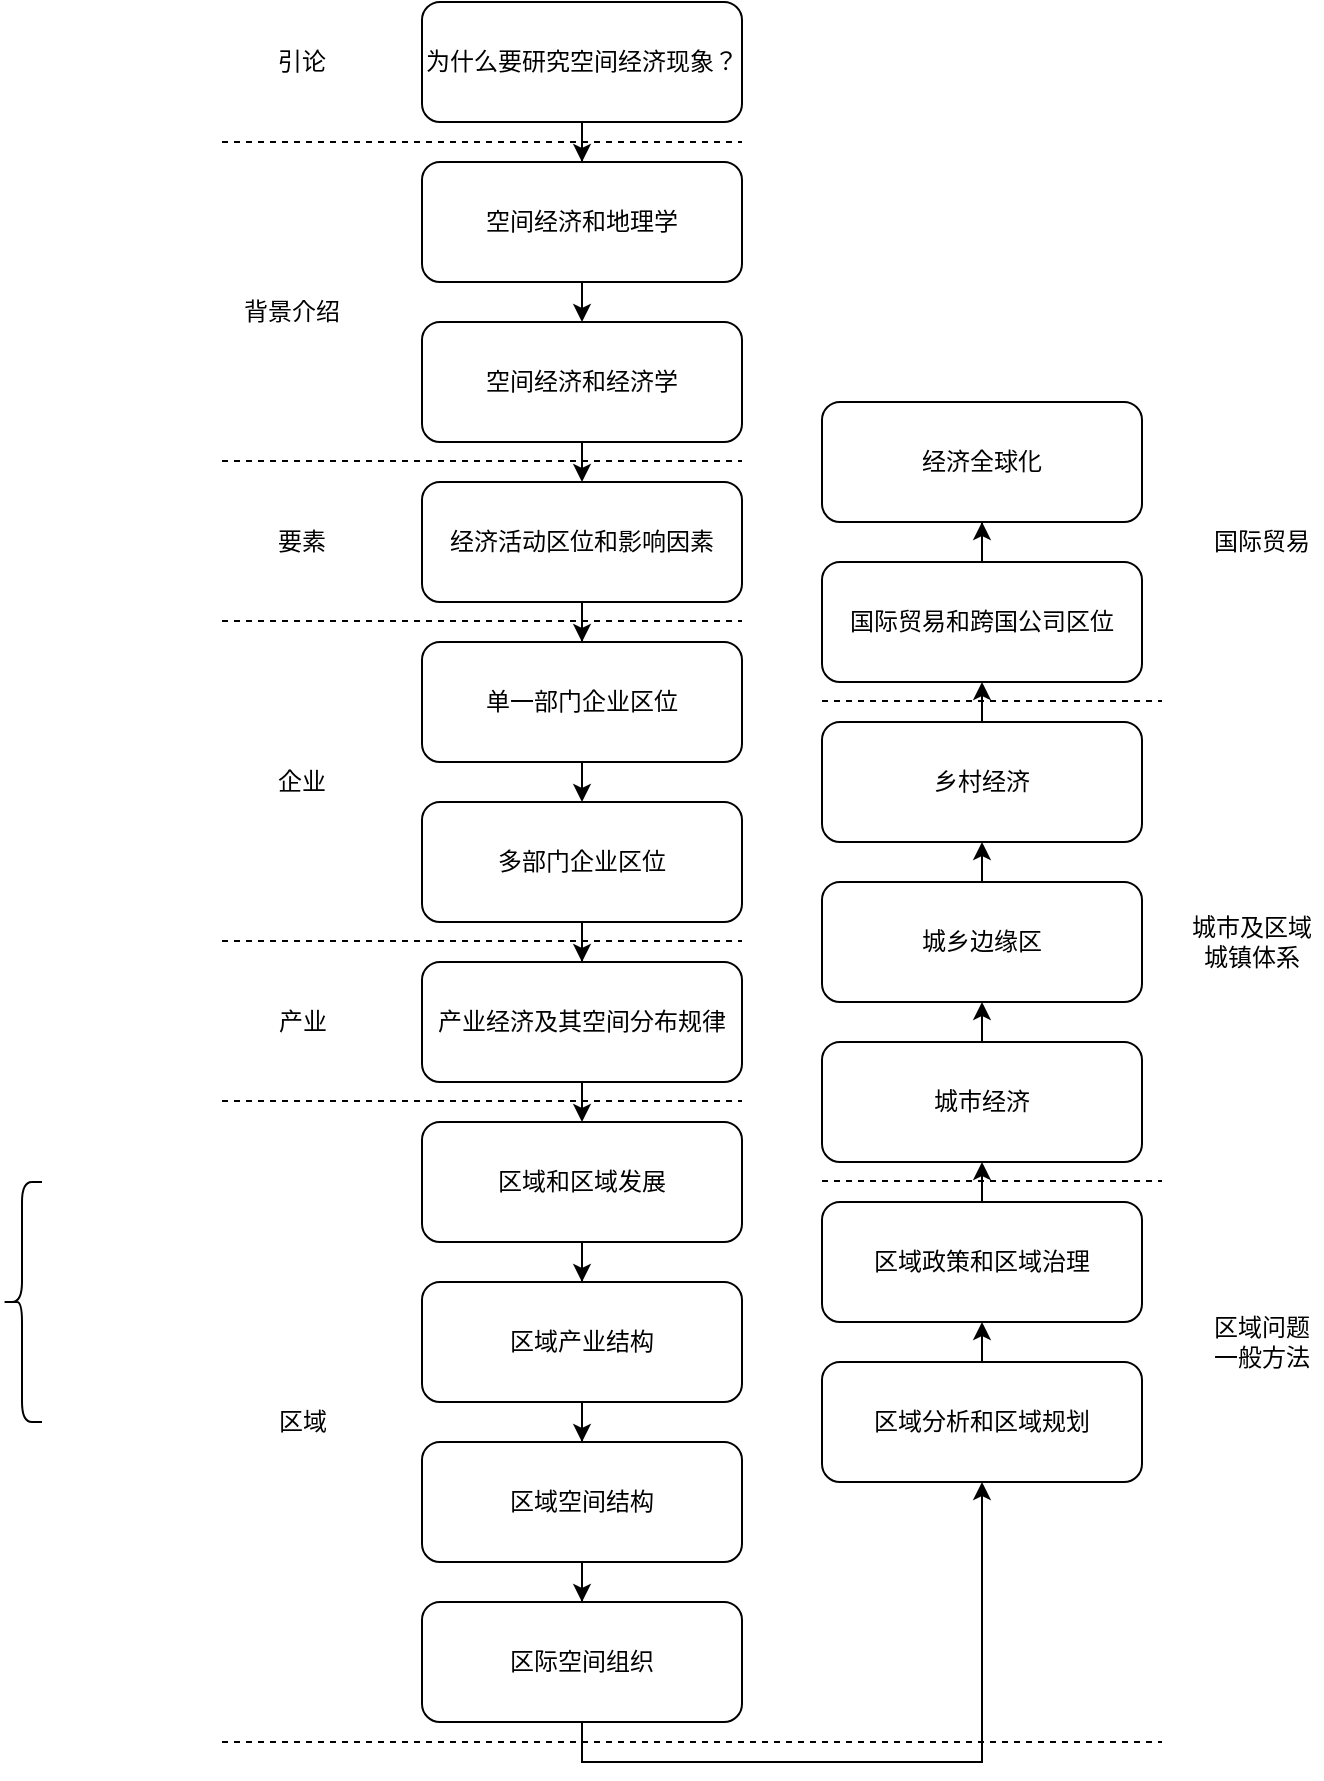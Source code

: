<mxfile version="14.5.4" type="github">
  <diagram id="z3kckBgGGPqUcNnE8B0y" name="第 1 页">
    <mxGraphModel dx="782" dy="437" grid="1" gridSize="10" guides="1" tooltips="1" connect="1" arrows="1" fold="1" page="1" pageScale="1" pageWidth="827" pageHeight="1169" math="0" shadow="0">
      <root>
        <mxCell id="0" />
        <mxCell id="1" parent="0" />
        <mxCell id="fUgJQGygiqNxLLESphQV-24" style="edgeStyle=orthogonalEdgeStyle;rounded=0;orthogonalLoop=1;jettySize=auto;html=1;exitX=0.5;exitY=1;exitDx=0;exitDy=0;entryX=0.5;entryY=0;entryDx=0;entryDy=0;" parent="1" source="fUgJQGygiqNxLLESphQV-1" target="fUgJQGygiqNxLLESphQV-3" edge="1">
          <mxGeometry relative="1" as="geometry" />
        </mxCell>
        <mxCell id="fUgJQGygiqNxLLESphQV-1" value="空间经济和地理学" style="rounded=1;whiteSpace=wrap;html=1;" parent="1" vertex="1">
          <mxGeometry x="320" y="90" width="160" height="60" as="geometry" />
        </mxCell>
        <mxCell id="fUgJQGygiqNxLLESphQV-23" style="edgeStyle=orthogonalEdgeStyle;rounded=0;orthogonalLoop=1;jettySize=auto;html=1;exitX=0.5;exitY=1;exitDx=0;exitDy=0;" parent="1" source="fUgJQGygiqNxLLESphQV-2" target="fUgJQGygiqNxLLESphQV-1" edge="1">
          <mxGeometry relative="1" as="geometry" />
        </mxCell>
        <mxCell id="fUgJQGygiqNxLLESphQV-2" value="为什么要研究空间经济现象？" style="rounded=1;whiteSpace=wrap;html=1;" parent="1" vertex="1">
          <mxGeometry x="320" y="10" width="160" height="60" as="geometry" />
        </mxCell>
        <mxCell id="fUgJQGygiqNxLLESphQV-25" style="edgeStyle=orthogonalEdgeStyle;rounded=0;orthogonalLoop=1;jettySize=auto;html=1;exitX=0.5;exitY=1;exitDx=0;exitDy=0;entryX=0.5;entryY=0;entryDx=0;entryDy=0;" parent="1" source="fUgJQGygiqNxLLESphQV-3" target="fUgJQGygiqNxLLESphQV-4" edge="1">
          <mxGeometry relative="1" as="geometry" />
        </mxCell>
        <mxCell id="fUgJQGygiqNxLLESphQV-3" value="空间经济和经济学" style="rounded=1;whiteSpace=wrap;html=1;" parent="1" vertex="1">
          <mxGeometry x="320" y="170" width="160" height="60" as="geometry" />
        </mxCell>
        <mxCell id="fUgJQGygiqNxLLESphQV-26" style="edgeStyle=orthogonalEdgeStyle;rounded=0;orthogonalLoop=1;jettySize=auto;html=1;exitX=0.5;exitY=1;exitDx=0;exitDy=0;" parent="1" source="fUgJQGygiqNxLLESphQV-4" target="fUgJQGygiqNxLLESphQV-5" edge="1">
          <mxGeometry relative="1" as="geometry" />
        </mxCell>
        <mxCell id="fUgJQGygiqNxLLESphQV-4" value="经济活动区位和影响因素" style="rounded=1;whiteSpace=wrap;html=1;" parent="1" vertex="1">
          <mxGeometry x="320" y="250" width="160" height="60" as="geometry" />
        </mxCell>
        <mxCell id="fUgJQGygiqNxLLESphQV-27" style="edgeStyle=orthogonalEdgeStyle;rounded=0;orthogonalLoop=1;jettySize=auto;html=1;exitX=0.5;exitY=1;exitDx=0;exitDy=0;entryX=0.5;entryY=0;entryDx=0;entryDy=0;" parent="1" source="fUgJQGygiqNxLLESphQV-5" target="fUgJQGygiqNxLLESphQV-7" edge="1">
          <mxGeometry relative="1" as="geometry" />
        </mxCell>
        <mxCell id="fUgJQGygiqNxLLESphQV-5" value="单一部门企业区位" style="rounded=1;whiteSpace=wrap;html=1;" parent="1" vertex="1">
          <mxGeometry x="320" y="330" width="160" height="60" as="geometry" />
        </mxCell>
        <mxCell id="fUgJQGygiqNxLLESphQV-28" style="edgeStyle=orthogonalEdgeStyle;rounded=0;orthogonalLoop=1;jettySize=auto;html=1;exitX=0.5;exitY=1;exitDx=0;exitDy=0;" parent="1" source="fUgJQGygiqNxLLESphQV-7" target="fUgJQGygiqNxLLESphQV-8" edge="1">
          <mxGeometry relative="1" as="geometry" />
        </mxCell>
        <mxCell id="fUgJQGygiqNxLLESphQV-7" value="多部门企业区位" style="rounded=1;whiteSpace=wrap;html=1;" parent="1" vertex="1">
          <mxGeometry x="320" y="410" width="160" height="60" as="geometry" />
        </mxCell>
        <mxCell id="fUgJQGygiqNxLLESphQV-29" style="edgeStyle=orthogonalEdgeStyle;rounded=0;orthogonalLoop=1;jettySize=auto;html=1;exitX=0.5;exitY=1;exitDx=0;exitDy=0;entryX=0.5;entryY=0;entryDx=0;entryDy=0;" parent="1" source="fUgJQGygiqNxLLESphQV-8" target="fUgJQGygiqNxLLESphQV-10" edge="1">
          <mxGeometry relative="1" as="geometry" />
        </mxCell>
        <mxCell id="fUgJQGygiqNxLLESphQV-8" value="产业经济及其空间分布规律" style="rounded=1;whiteSpace=wrap;html=1;" parent="1" vertex="1">
          <mxGeometry x="320" y="490" width="160" height="60" as="geometry" />
        </mxCell>
        <mxCell id="fUgJQGygiqNxLLESphQV-30" style="edgeStyle=orthogonalEdgeStyle;rounded=0;orthogonalLoop=1;jettySize=auto;html=1;exitX=0.5;exitY=1;exitDx=0;exitDy=0;" parent="1" source="fUgJQGygiqNxLLESphQV-10" target="fUgJQGygiqNxLLESphQV-11" edge="1">
          <mxGeometry relative="1" as="geometry" />
        </mxCell>
        <mxCell id="fUgJQGygiqNxLLESphQV-10" value="区域和区域发展" style="rounded=1;whiteSpace=wrap;html=1;" parent="1" vertex="1">
          <mxGeometry x="320" y="570" width="160" height="60" as="geometry" />
        </mxCell>
        <mxCell id="fUgJQGygiqNxLLESphQV-51" style="edgeStyle=orthogonalEdgeStyle;rounded=0;orthogonalLoop=1;jettySize=auto;html=1;exitX=0.5;exitY=1;exitDx=0;exitDy=0;" parent="1" source="fUgJQGygiqNxLLESphQV-11" target="fUgJQGygiqNxLLESphQV-13" edge="1">
          <mxGeometry relative="1" as="geometry" />
        </mxCell>
        <mxCell id="fUgJQGygiqNxLLESphQV-11" value="区域产业结构" style="rounded=1;whiteSpace=wrap;html=1;" parent="1" vertex="1">
          <mxGeometry x="320" y="650" width="160" height="60" as="geometry" />
        </mxCell>
        <mxCell id="fUgJQGygiqNxLLESphQV-33" style="edgeStyle=orthogonalEdgeStyle;rounded=0;orthogonalLoop=1;jettySize=auto;html=1;exitX=0.5;exitY=1;exitDx=0;exitDy=0;" parent="1" source="fUgJQGygiqNxLLESphQV-13" target="fUgJQGygiqNxLLESphQV-14" edge="1">
          <mxGeometry relative="1" as="geometry" />
        </mxCell>
        <mxCell id="fUgJQGygiqNxLLESphQV-13" value="区域空间结构" style="rounded=1;whiteSpace=wrap;html=1;" parent="1" vertex="1">
          <mxGeometry x="320" y="730" width="160" height="60" as="geometry" />
        </mxCell>
        <mxCell id="fUgJQGygiqNxLLESphQV-34" style="edgeStyle=orthogonalEdgeStyle;rounded=0;orthogonalLoop=1;jettySize=auto;html=1;exitX=0.5;exitY=1;exitDx=0;exitDy=0;entryX=0.5;entryY=1;entryDx=0;entryDy=0;" parent="1" source="fUgJQGygiqNxLLESphQV-14" target="fUgJQGygiqNxLLESphQV-16" edge="1">
          <mxGeometry relative="1" as="geometry" />
        </mxCell>
        <mxCell id="fUgJQGygiqNxLLESphQV-14" value="区际空间组织" style="rounded=1;whiteSpace=wrap;html=1;" parent="1" vertex="1">
          <mxGeometry x="320" y="810" width="160" height="60" as="geometry" />
        </mxCell>
        <mxCell id="fUgJQGygiqNxLLESphQV-35" style="edgeStyle=orthogonalEdgeStyle;rounded=0;orthogonalLoop=1;jettySize=auto;html=1;exitX=0.5;exitY=0;exitDx=0;exitDy=0;entryX=0.5;entryY=1;entryDx=0;entryDy=0;" parent="1" source="fUgJQGygiqNxLLESphQV-16" target="fUgJQGygiqNxLLESphQV-17" edge="1">
          <mxGeometry relative="1" as="geometry" />
        </mxCell>
        <mxCell id="fUgJQGygiqNxLLESphQV-16" value="区域分析和区域规划" style="rounded=1;whiteSpace=wrap;html=1;" parent="1" vertex="1">
          <mxGeometry x="520" y="690" width="160" height="60" as="geometry" />
        </mxCell>
        <mxCell id="fUgJQGygiqNxLLESphQV-36" style="edgeStyle=orthogonalEdgeStyle;rounded=0;orthogonalLoop=1;jettySize=auto;html=1;exitX=0.5;exitY=0;exitDx=0;exitDy=0;entryX=0.5;entryY=1;entryDx=0;entryDy=0;" parent="1" source="fUgJQGygiqNxLLESphQV-17" target="fUgJQGygiqNxLLESphQV-18" edge="1">
          <mxGeometry relative="1" as="geometry" />
        </mxCell>
        <mxCell id="fUgJQGygiqNxLLESphQV-17" value="区域政策和区域治理" style="rounded=1;whiteSpace=wrap;html=1;" parent="1" vertex="1">
          <mxGeometry x="520" y="610" width="160" height="60" as="geometry" />
        </mxCell>
        <mxCell id="fUgJQGygiqNxLLESphQV-37" style="edgeStyle=orthogonalEdgeStyle;rounded=0;orthogonalLoop=1;jettySize=auto;html=1;exitX=0.5;exitY=0;exitDx=0;exitDy=0;entryX=0.5;entryY=1;entryDx=0;entryDy=0;" parent="1" source="fUgJQGygiqNxLLESphQV-18" target="fUgJQGygiqNxLLESphQV-19" edge="1">
          <mxGeometry relative="1" as="geometry" />
        </mxCell>
        <mxCell id="fUgJQGygiqNxLLESphQV-18" value="城市经济" style="rounded=1;whiteSpace=wrap;html=1;" parent="1" vertex="1">
          <mxGeometry x="520" y="530" width="160" height="60" as="geometry" />
        </mxCell>
        <mxCell id="fUgJQGygiqNxLLESphQV-38" style="edgeStyle=orthogonalEdgeStyle;rounded=0;orthogonalLoop=1;jettySize=auto;html=1;exitX=0.5;exitY=0;exitDx=0;exitDy=0;entryX=0.5;entryY=1;entryDx=0;entryDy=0;" parent="1" source="fUgJQGygiqNxLLESphQV-19" target="fUgJQGygiqNxLLESphQV-20" edge="1">
          <mxGeometry relative="1" as="geometry" />
        </mxCell>
        <mxCell id="fUgJQGygiqNxLLESphQV-19" value="城乡边缘区" style="rounded=1;whiteSpace=wrap;html=1;" parent="1" vertex="1">
          <mxGeometry x="520" y="450" width="160" height="60" as="geometry" />
        </mxCell>
        <mxCell id="fUgJQGygiqNxLLESphQV-39" style="edgeStyle=orthogonalEdgeStyle;rounded=0;orthogonalLoop=1;jettySize=auto;html=1;exitX=0.5;exitY=0;exitDx=0;exitDy=0;entryX=0.5;entryY=1;entryDx=0;entryDy=0;" parent="1" source="fUgJQGygiqNxLLESphQV-20" target="fUgJQGygiqNxLLESphQV-21" edge="1">
          <mxGeometry relative="1" as="geometry" />
        </mxCell>
        <mxCell id="fUgJQGygiqNxLLESphQV-20" value="乡村经济" style="rounded=1;whiteSpace=wrap;html=1;" parent="1" vertex="1">
          <mxGeometry x="520" y="370" width="160" height="60" as="geometry" />
        </mxCell>
        <mxCell id="fUgJQGygiqNxLLESphQV-40" style="edgeStyle=orthogonalEdgeStyle;rounded=0;orthogonalLoop=1;jettySize=auto;html=1;exitX=0.5;exitY=0;exitDx=0;exitDy=0;" parent="1" source="fUgJQGygiqNxLLESphQV-21" target="fUgJQGygiqNxLLESphQV-22" edge="1">
          <mxGeometry relative="1" as="geometry" />
        </mxCell>
        <mxCell id="fUgJQGygiqNxLLESphQV-21" value="国际贸易和跨国公司区位" style="rounded=1;whiteSpace=wrap;html=1;" parent="1" vertex="1">
          <mxGeometry x="520" y="290" width="160" height="60" as="geometry" />
        </mxCell>
        <mxCell id="fUgJQGygiqNxLLESphQV-22" value="经济全球化" style="rounded=1;whiteSpace=wrap;html=1;" parent="1" vertex="1">
          <mxGeometry x="520" y="210" width="160" height="60" as="geometry" />
        </mxCell>
        <mxCell id="fUgJQGygiqNxLLESphQV-41" value="引论" style="text;html=1;strokeColor=none;fillColor=none;align=center;verticalAlign=middle;whiteSpace=wrap;rounded=0;" parent="1" vertex="1">
          <mxGeometry x="240" y="30" width="40" height="20" as="geometry" />
        </mxCell>
        <mxCell id="fUgJQGygiqNxLLESphQV-42" value="背景介绍" style="text;html=1;strokeColor=none;fillColor=none;align=center;verticalAlign=middle;whiteSpace=wrap;rounded=0;" parent="1" vertex="1">
          <mxGeometry x="220" y="150" width="70" height="30" as="geometry" />
        </mxCell>
        <mxCell id="fUgJQGygiqNxLLESphQV-43" value="要素" style="text;html=1;strokeColor=none;fillColor=none;align=center;verticalAlign=middle;whiteSpace=wrap;rounded=0;" parent="1" vertex="1">
          <mxGeometry x="225" y="265" width="70" height="30" as="geometry" />
        </mxCell>
        <mxCell id="fUgJQGygiqNxLLESphQV-44" value="企业" style="text;html=1;strokeColor=none;fillColor=none;align=center;verticalAlign=middle;whiteSpace=wrap;rounded=0;" parent="1" vertex="1">
          <mxGeometry x="230" y="385" width="60" height="30" as="geometry" />
        </mxCell>
        <mxCell id="fUgJQGygiqNxLLESphQV-45" value="" style="endArrow=none;dashed=1;html=1;" parent="1" edge="1">
          <mxGeometry width="50" height="50" relative="1" as="geometry">
            <mxPoint x="220" y="80" as="sourcePoint" />
            <mxPoint x="480" y="80" as="targetPoint" />
          </mxGeometry>
        </mxCell>
        <mxCell id="fUgJQGygiqNxLLESphQV-46" value="" style="endArrow=none;dashed=1;html=1;" parent="1" edge="1">
          <mxGeometry width="50" height="50" relative="1" as="geometry">
            <mxPoint x="220" y="239.5" as="sourcePoint" />
            <mxPoint x="480" y="239.5" as="targetPoint" />
          </mxGeometry>
        </mxCell>
        <mxCell id="fUgJQGygiqNxLLESphQV-47" value="" style="endArrow=none;dashed=1;html=1;" parent="1" edge="1">
          <mxGeometry width="50" height="50" relative="1" as="geometry">
            <mxPoint x="220" y="319.5" as="sourcePoint" />
            <mxPoint x="480" y="319.5" as="targetPoint" />
          </mxGeometry>
        </mxCell>
        <mxCell id="fUgJQGygiqNxLLESphQV-48" value="" style="endArrow=none;dashed=1;html=1;" parent="1" edge="1">
          <mxGeometry width="50" height="50" relative="1" as="geometry">
            <mxPoint x="220" y="479.5" as="sourcePoint" />
            <mxPoint x="480" y="479.5" as="targetPoint" />
          </mxGeometry>
        </mxCell>
        <mxCell id="fUgJQGygiqNxLLESphQV-49" value="" style="endArrow=none;dashed=1;html=1;" parent="1" edge="1">
          <mxGeometry width="50" height="50" relative="1" as="geometry">
            <mxPoint x="220" y="559.5" as="sourcePoint" />
            <mxPoint x="480" y="559.5" as="targetPoint" />
          </mxGeometry>
        </mxCell>
        <mxCell id="fUgJQGygiqNxLLESphQV-50" value="产业" style="text;html=1;align=center;verticalAlign=middle;resizable=0;points=[];autosize=1;" parent="1" vertex="1">
          <mxGeometry x="240" y="510" width="40" height="20" as="geometry" />
        </mxCell>
        <mxCell id="bd2qk9y_xDuyMpixt-5B-2" value="区域" style="text;html=1;align=center;verticalAlign=middle;resizable=0;points=[];autosize=1;" vertex="1" parent="1">
          <mxGeometry x="240" y="710" width="40" height="20" as="geometry" />
        </mxCell>
        <mxCell id="bd2qk9y_xDuyMpixt-5B-3" value="" style="endArrow=none;dashed=1;html=1;" edge="1" parent="1">
          <mxGeometry width="50" height="50" relative="1" as="geometry">
            <mxPoint x="220" y="880" as="sourcePoint" />
            <mxPoint x="690" y="880" as="targetPoint" />
          </mxGeometry>
        </mxCell>
        <mxCell id="bd2qk9y_xDuyMpixt-5B-5" value="" style="endArrow=none;dashed=1;html=1;" edge="1" parent="1">
          <mxGeometry width="50" height="50" relative="1" as="geometry">
            <mxPoint x="520" y="599.5" as="sourcePoint" />
            <mxPoint x="690" y="599.5" as="targetPoint" />
          </mxGeometry>
        </mxCell>
        <mxCell id="bd2qk9y_xDuyMpixt-5B-6" value="" style="endArrow=none;dashed=1;html=1;" edge="1" parent="1">
          <mxGeometry width="50" height="50" relative="1" as="geometry">
            <mxPoint x="520" y="359.5" as="sourcePoint" />
            <mxPoint x="690" y="359.5" as="targetPoint" />
          </mxGeometry>
        </mxCell>
        <mxCell id="bd2qk9y_xDuyMpixt-5B-7" value="" style="shape=curlyBracket;whiteSpace=wrap;html=1;rounded=1;" vertex="1" parent="1">
          <mxGeometry x="110" y="600" width="20" height="120" as="geometry" />
        </mxCell>
        <mxCell id="bd2qk9y_xDuyMpixt-5B-11" value="区域问题一般方法" style="text;html=1;strokeColor=none;fillColor=none;align=center;verticalAlign=middle;whiteSpace=wrap;rounded=0;" vertex="1" parent="1">
          <mxGeometry x="710" y="652.5" width="60" height="55" as="geometry" />
        </mxCell>
        <mxCell id="bd2qk9y_xDuyMpixt-5B-12" value="城市及区域城镇体系" style="text;html=1;strokeColor=none;fillColor=none;align=center;verticalAlign=middle;whiteSpace=wrap;rounded=0;" vertex="1" parent="1">
          <mxGeometry x="700" y="457.5" width="70" height="45" as="geometry" />
        </mxCell>
        <mxCell id="bd2qk9y_xDuyMpixt-5B-13" value="国际贸易" style="text;html=1;strokeColor=none;fillColor=none;align=center;verticalAlign=middle;whiteSpace=wrap;rounded=0;" vertex="1" parent="1">
          <mxGeometry x="710" y="265" width="60" height="30" as="geometry" />
        </mxCell>
      </root>
    </mxGraphModel>
  </diagram>
</mxfile>
